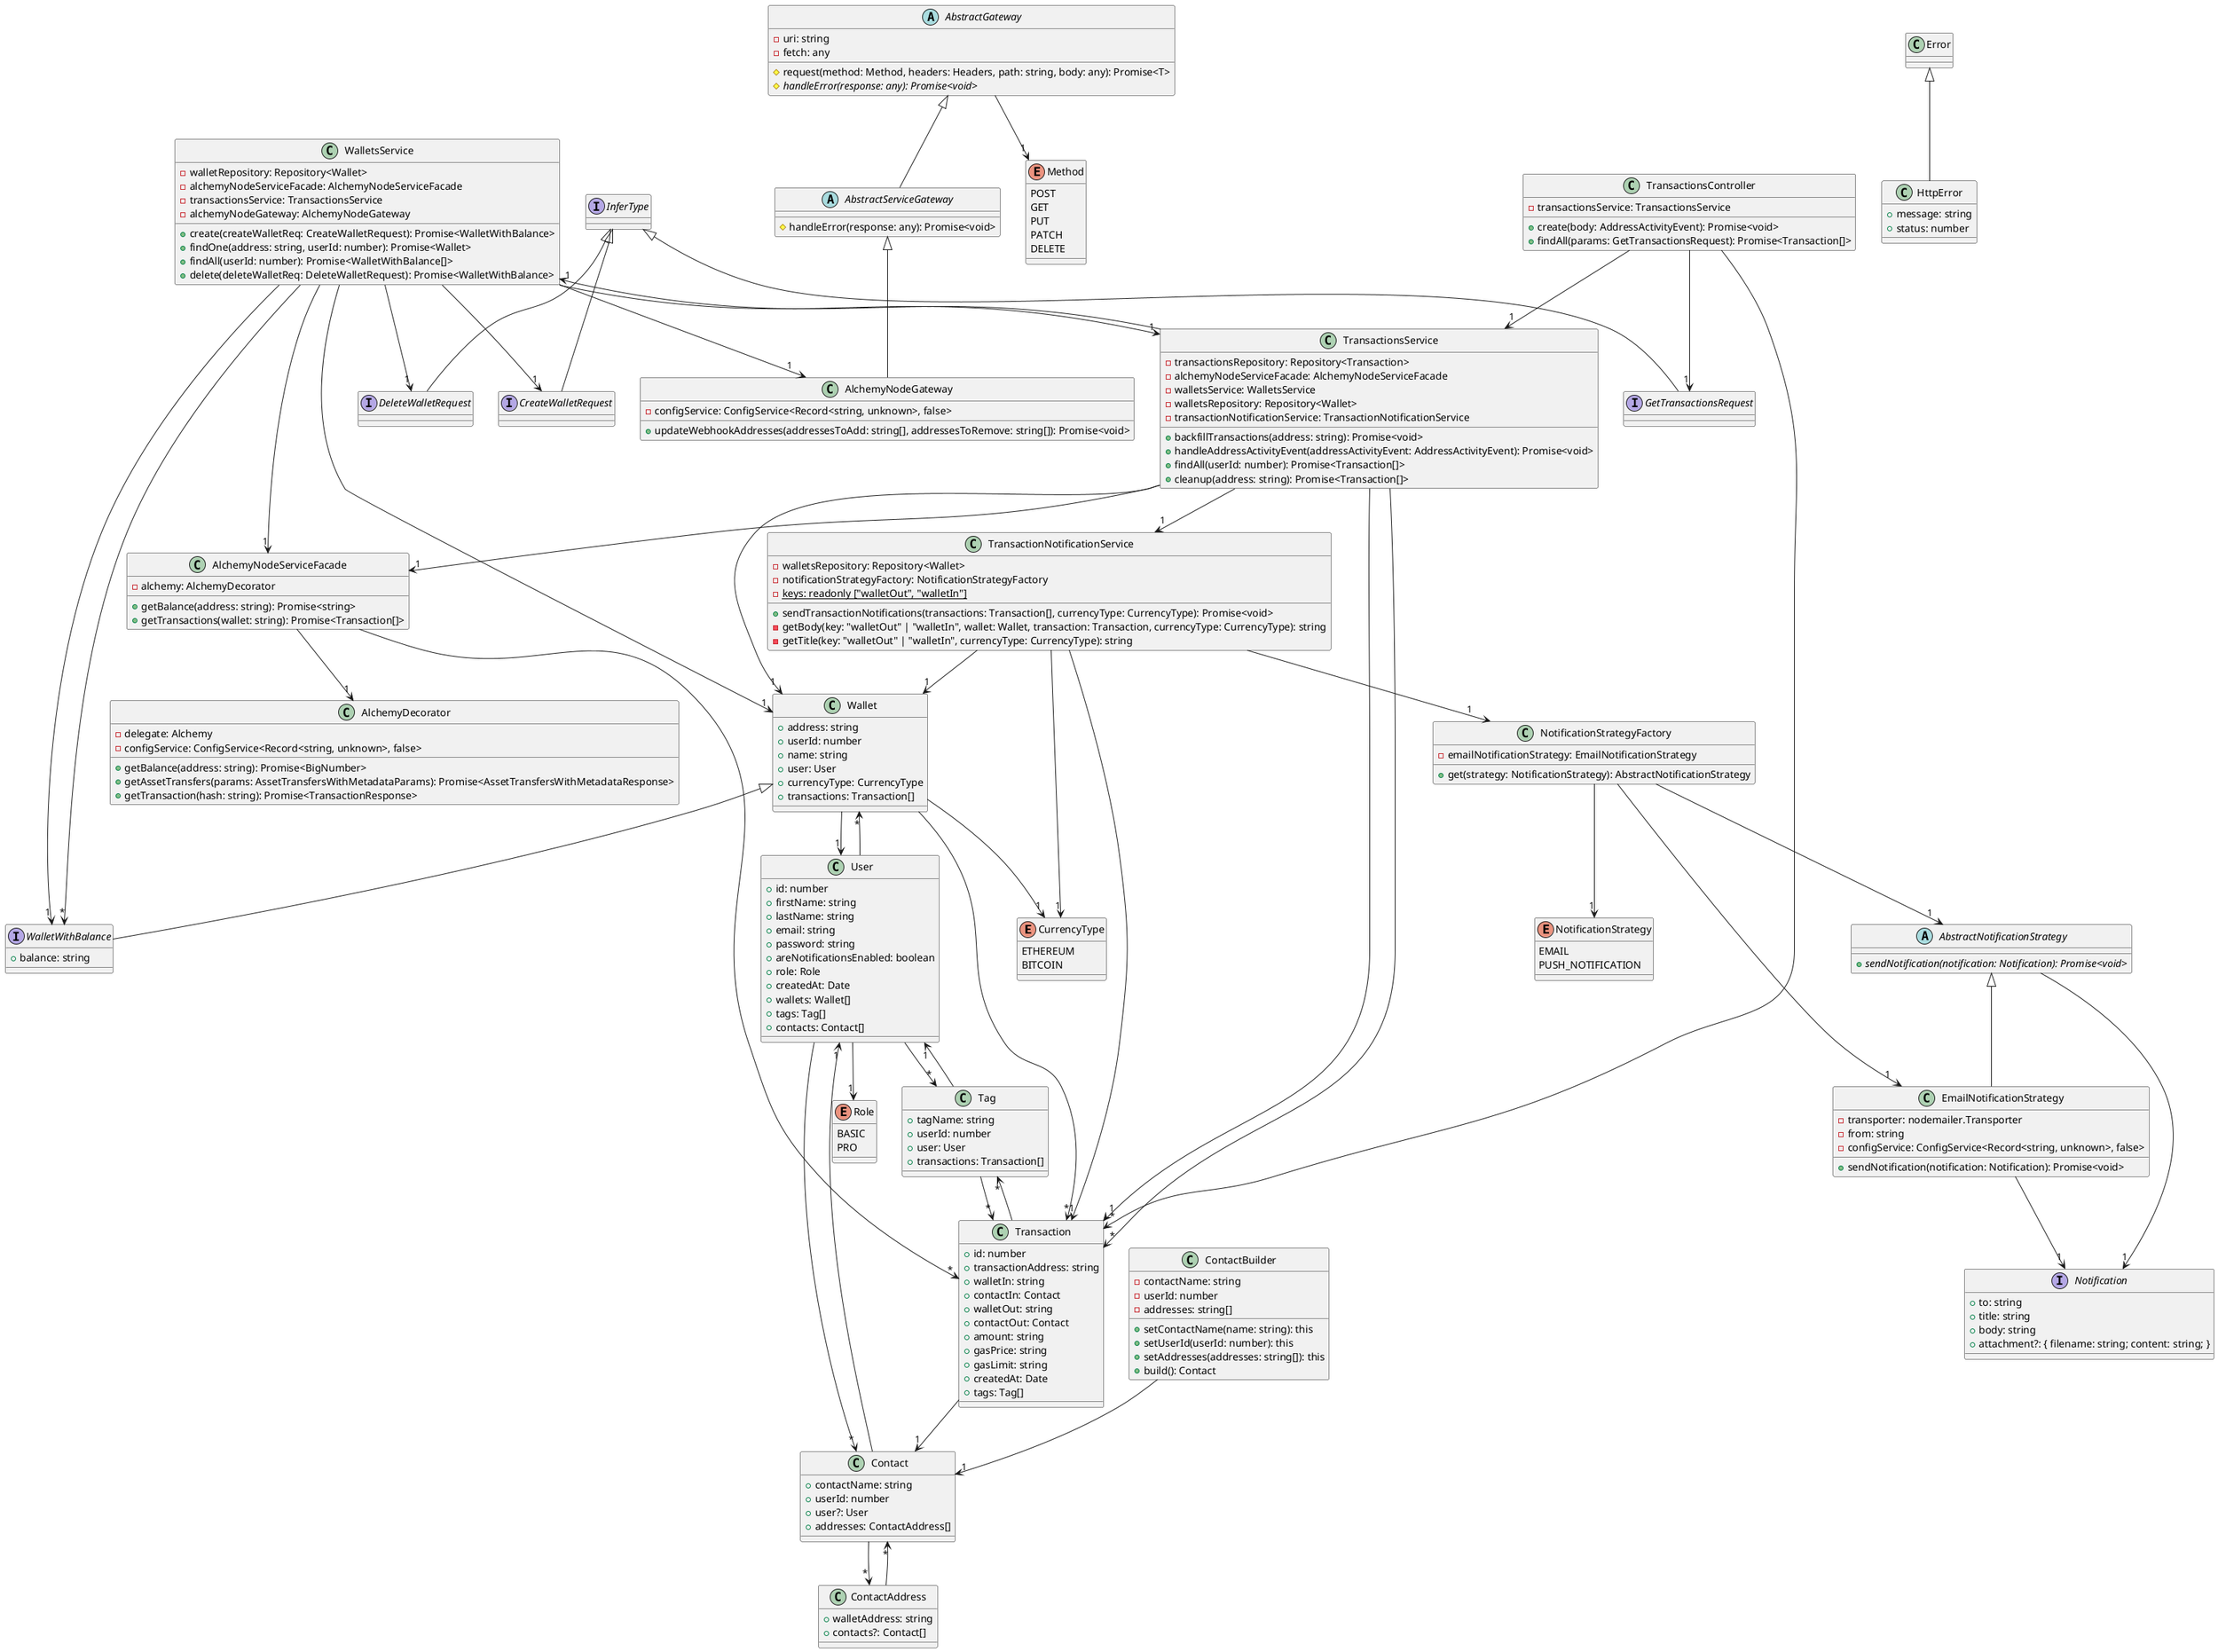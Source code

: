 @startuml
enum CurrencyType {
    ETHEREUM
    BITCOIN
}
class Wallet {
    +address: string
    +userId: number
    +name: string
    +user: User
    +currencyType: CurrencyType
    +transactions: Transaction[]
}
class ContactAddress {
    +walletAddress: string
    +contacts?: Contact[]
}
class Contact {
    +contactName: string
    +userId: number
    +user?: User
    +addresses: ContactAddress[]
}
class ContactBuilder {
    -contactName: string
    -userId: number
    -addresses: string[]
    +setContactName(name: string): this
    +setUserId(userId: number): this
    +setAddresses(addresses: string[]): this
    +build(): Contact
}
enum Role {
    BASIC
    PRO
}
class User {
    +id: number
    +firstName: string
    +lastName: string
    +email: string
    +password: string
    +areNotificationsEnabled: boolean
    +role: Role
    +createdAt: Date
    +wallets: Wallet[]
    +tags: Tag[]
    +contacts: Contact[]
}
class Tag {
    +tagName: string
    +userId: number
    +user: User
    +transactions: Transaction[]
}
class Transaction {
    +id: number
    +transactionAddress: string
    +walletIn: string
    +contactIn: Contact
    +walletOut: string
    +contactOut: Contact
    +amount: string
    +gasPrice: string
    +gasLimit: string
    +createdAt: Date
    +tags: Tag[]
}
class AlchemyDecorator {
    -delegate: Alchemy
    -configService: ConfigService<Record<string, unknown>, false>
    +getBalance(address: string): Promise<BigNumber>
    +getAssetTransfers(params: AssetTransfersWithMetadataParams): Promise<AssetTransfersWithMetadataResponse>
    +getTransaction(hash: string): Promise<TransactionResponse>
}
class AlchemyNodeServiceFacade {
    -alchemy: AlchemyDecorator
    +getBalance(address: string): Promise<string>
    +getTransactions(wallet: string): Promise<Transaction[]>
}
interface CreateWalletRequest extends InferType
interface WalletWithBalance extends Wallet {
    +balance: string
}
abstract class AbstractGateway {
    -uri: string
    -fetch: any
    #request(method: Method, headers: Headers, path: string, body: any): Promise<T>
    #{abstract} handleError(response: any): Promise<void>
}
enum Method {
    POST
    GET
    PUT
    PATCH
    DELETE
}
class HttpError extends Error {
    +message: string
    +status: number
}
abstract class AbstractServiceGateway extends AbstractGateway {
    #handleError(response: any): Promise<void>
}
class AlchemyNodeGateway extends AbstractServiceGateway {
    -configService: ConfigService<Record<string, unknown>, false>
    +updateWebhookAddresses(addressesToAdd: string[], addressesToRemove: string[]): Promise<void>
}
interface DeleteWalletRequest extends InferType
class WalletsService {
    -walletRepository: Repository<Wallet>
    -alchemyNodeServiceFacade: AlchemyNodeServiceFacade
    -transactionsService: TransactionsService
    -alchemyNodeGateway: AlchemyNodeGateway
    +create(createWalletReq: CreateWalletRequest): Promise<WalletWithBalance>
    +findOne(address: string, userId: number): Promise<Wallet>
    +findAll(userId: number): Promise<WalletWithBalance[]>
    +delete(deleteWalletReq: DeleteWalletRequest): Promise<WalletWithBalance>
}
abstract class AbstractNotificationStrategy {
    +{abstract} sendNotification(notification: Notification): Promise<void>
}
interface Notification {
    +to: string
    +title: string
    +body: string
    +attachment?: { filename: string; content: string; }
}
class EmailNotificationStrategy extends AbstractNotificationStrategy {
    -transporter: nodemailer.Transporter
    -from: string
    -configService: ConfigService<Record<string, unknown>, false>
    +sendNotification(notification: Notification): Promise<void>
}
class NotificationStrategyFactory {
    -emailNotificationStrategy: EmailNotificationStrategy
    +get(strategy: NotificationStrategy): AbstractNotificationStrategy
}
enum NotificationStrategy {
    EMAIL
    PUSH_NOTIFICATION
}
class TransactionNotificationService {
    -walletsRepository: Repository<Wallet>
    -notificationStrategyFactory: NotificationStrategyFactory
    +sendTransactionNotifications(transactions: Transaction[], currencyType: CurrencyType): Promise<void>
    -getBody(key: "walletOut" | "walletIn", wallet: Wallet, transaction: Transaction, currencyType: CurrencyType): string
    -getTitle(key: "walletOut" | "walletIn", currencyType: CurrencyType): string
    -{static} keys: readonly ["walletOut", "walletIn"]
}
class TransactionsService {
    -transactionsRepository: Repository<Transaction>
    -alchemyNodeServiceFacade: AlchemyNodeServiceFacade
    -walletsService: WalletsService
    -walletsRepository: Repository<Wallet>
    -transactionNotificationService: TransactionNotificationService
    +backfillTransactions(address: string): Promise<void>
    +handleAddressActivityEvent(addressActivityEvent: AddressActivityEvent): Promise<void>
    +findAll(userId: number): Promise<Transaction[]>
    +cleanup(address: string): Promise<Transaction[]>
}
interface GetTransactionsRequest extends InferType
class TransactionsController {
    -transactionsService: TransactionsService
    +create(body: AddressActivityEvent): Promise<void>
    +findAll(params: GetTransactionsRequest): Promise<Transaction[]>
}
Wallet --> "1" User
Wallet --> "1" CurrencyType
Wallet --> "*" Transaction
ContactAddress --> "*" Contact
Contact --> "1" User
Contact --> "*" ContactAddress
ContactBuilder --> "1" Contact
User --> "1" Role
User --> "*" Wallet
User --> "*" Tag
User --> "*" Contact
Tag --> "1" User
Tag --> "*" Transaction
Transaction --> "1" Contact
Transaction --> "*" Tag
AlchemyNodeServiceFacade --> "1" AlchemyDecorator
AlchemyNodeServiceFacade --> "*" Transaction
AbstractGateway --> "1" Method
WalletsService --> "1" Wallet
WalletsService --> "1" AlchemyNodeServiceFacade
WalletsService --> "1" TransactionsService
WalletsService --> "1" AlchemyNodeGateway
WalletsService --> "1" CreateWalletRequest
WalletsService --> "1" WalletWithBalance
WalletsService --> "*" WalletWithBalance
WalletsService --> "1" DeleteWalletRequest
AbstractNotificationStrategy --> "1" Notification
EmailNotificationStrategy --> "1" Notification
NotificationStrategyFactory --> "1" EmailNotificationStrategy
NotificationStrategyFactory --> "1" NotificationStrategy
NotificationStrategyFactory --> "1" AbstractNotificationStrategy
TransactionNotificationService --> "1" Wallet
TransactionNotificationService --> "1" NotificationStrategyFactory
TransactionNotificationService --> "1" Transaction
TransactionNotificationService --> "1" CurrencyType
TransactionsService --> "1" Transaction
TransactionsService --> "1" AlchemyNodeServiceFacade
TransactionsService --> "1" WalletsService
TransactionsService --> "1" Wallet
TransactionsService --> "1" TransactionNotificationService
TransactionsService --> "*" Transaction
TransactionsController --> "1" TransactionsService
TransactionsController --> "1" GetTransactionsRequest
TransactionsController --> "*" Transaction
@enduml
